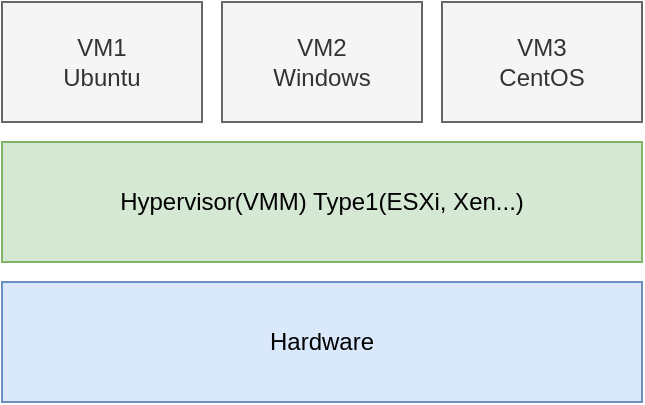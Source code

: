 <mxfile version="13.9.2" type="github">
  <diagram id="pLHrCSQ61jHJKOxd-bCE" name="第 1 页">
    <mxGraphModel dx="720" dy="265" grid="0" gridSize="10" guides="1" tooltips="1" connect="1" arrows="1" fold="1" page="1" pageScale="1" pageWidth="827" pageHeight="1169" math="0" shadow="0">
      <root>
        <mxCell id="0" />
        <mxCell id="1" parent="0" />
        <mxCell id="QiRTuMJIQ0KH8p828QrV-6" value="" style="group" vertex="1" connectable="0" parent="1">
          <mxGeometry x="280" y="380" width="320" height="200" as="geometry" />
        </mxCell>
        <mxCell id="QiRTuMJIQ0KH8p828QrV-1" value="Hardware" style="rounded=0;whiteSpace=wrap;html=1;fillColor=#dae8fc;strokeColor=#6c8ebf;" vertex="1" parent="QiRTuMJIQ0KH8p828QrV-6">
          <mxGeometry y="140" width="320" height="60" as="geometry" />
        </mxCell>
        <mxCell id="QiRTuMJIQ0KH8p828QrV-2" value="Hypervisor(VMM) Type1(ESXi, Xen...)" style="rounded=0;whiteSpace=wrap;html=1;fillColor=#d5e8d4;strokeColor=#82b366;" vertex="1" parent="QiRTuMJIQ0KH8p828QrV-6">
          <mxGeometry y="70" width="320" height="60" as="geometry" />
        </mxCell>
        <mxCell id="QiRTuMJIQ0KH8p828QrV-3" value="VM1&lt;br&gt;Ubuntu" style="rounded=0;whiteSpace=wrap;html=1;fillColor=#f5f5f5;strokeColor=#666666;fontColor=#333333;" vertex="1" parent="QiRTuMJIQ0KH8p828QrV-6">
          <mxGeometry width="100" height="60" as="geometry" />
        </mxCell>
        <mxCell id="QiRTuMJIQ0KH8p828QrV-4" value="VM2&lt;br&gt;Windows" style="rounded=0;whiteSpace=wrap;html=1;fillColor=#f5f5f5;strokeColor=#666666;fontColor=#333333;" vertex="1" parent="QiRTuMJIQ0KH8p828QrV-6">
          <mxGeometry x="110" width="100" height="60" as="geometry" />
        </mxCell>
        <mxCell id="QiRTuMJIQ0KH8p828QrV-5" value="VM3&lt;br&gt;CentOS" style="rounded=0;whiteSpace=wrap;html=1;fillColor=#f5f5f5;strokeColor=#666666;fontColor=#333333;" vertex="1" parent="QiRTuMJIQ0KH8p828QrV-6">
          <mxGeometry x="220" width="100" height="60" as="geometry" />
        </mxCell>
      </root>
    </mxGraphModel>
  </diagram>
</mxfile>
